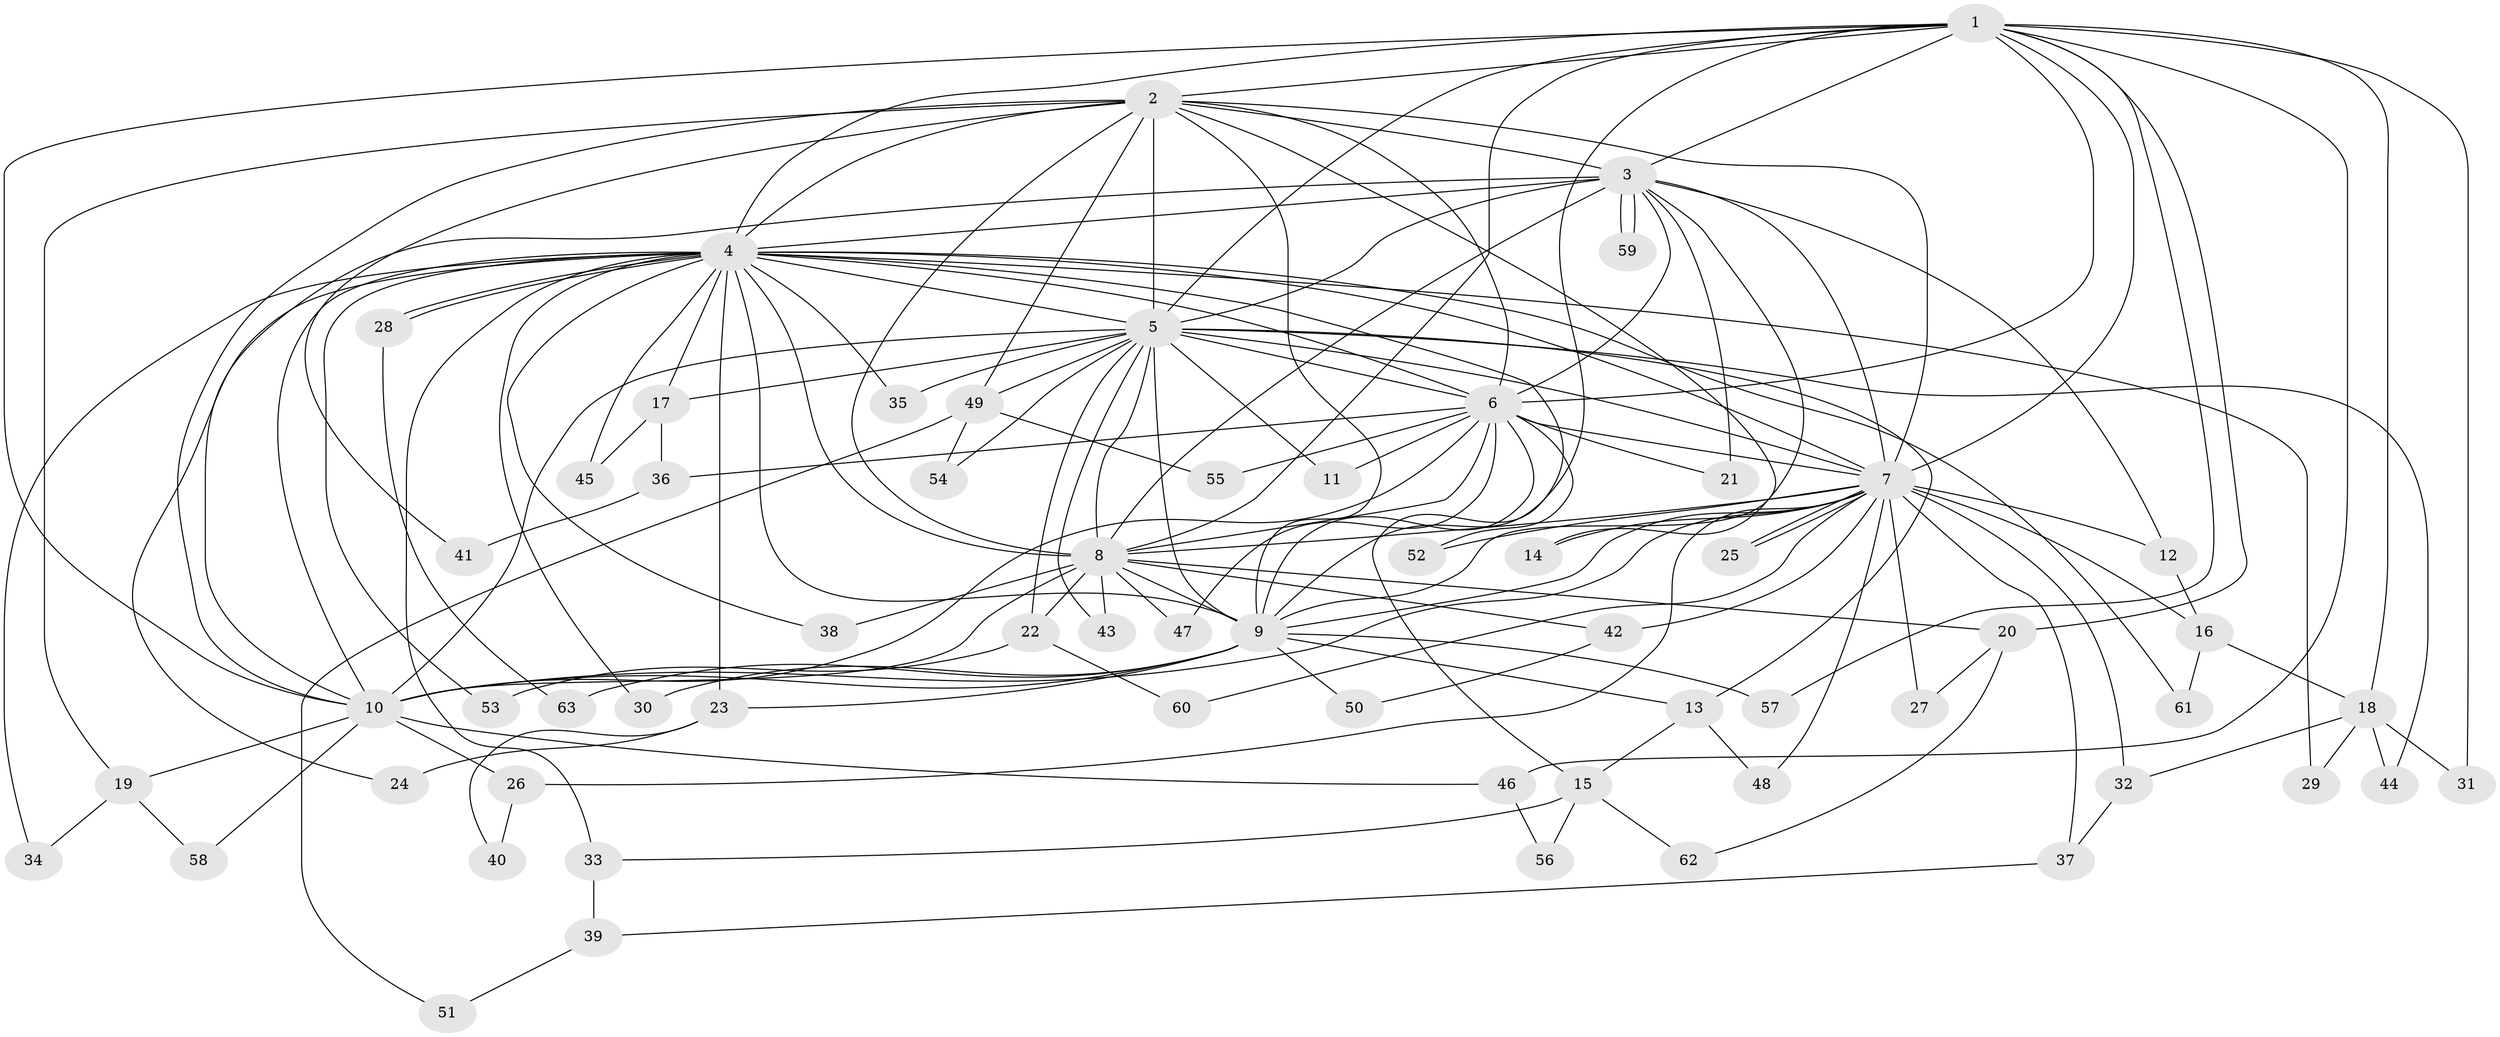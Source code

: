 // Generated by graph-tools (version 1.1) at 2025/25/03/09/25 03:25:41]
// undirected, 63 vertices, 151 edges
graph export_dot {
graph [start="1"]
  node [color=gray90,style=filled];
  1;
  2;
  3;
  4;
  5;
  6;
  7;
  8;
  9;
  10;
  11;
  12;
  13;
  14;
  15;
  16;
  17;
  18;
  19;
  20;
  21;
  22;
  23;
  24;
  25;
  26;
  27;
  28;
  29;
  30;
  31;
  32;
  33;
  34;
  35;
  36;
  37;
  38;
  39;
  40;
  41;
  42;
  43;
  44;
  45;
  46;
  47;
  48;
  49;
  50;
  51;
  52;
  53;
  54;
  55;
  56;
  57;
  58;
  59;
  60;
  61;
  62;
  63;
  1 -- 2;
  1 -- 3;
  1 -- 4;
  1 -- 5;
  1 -- 6;
  1 -- 7;
  1 -- 8;
  1 -- 9;
  1 -- 10;
  1 -- 18;
  1 -- 20;
  1 -- 31;
  1 -- 46;
  1 -- 57;
  2 -- 3;
  2 -- 4;
  2 -- 5;
  2 -- 6;
  2 -- 7;
  2 -- 8;
  2 -- 9;
  2 -- 10;
  2 -- 14;
  2 -- 19;
  2 -- 41;
  2 -- 49;
  3 -- 4;
  3 -- 5;
  3 -- 6;
  3 -- 7;
  3 -- 8;
  3 -- 9;
  3 -- 10;
  3 -- 12;
  3 -- 21;
  3 -- 59;
  3 -- 59;
  4 -- 5;
  4 -- 6;
  4 -- 7;
  4 -- 8;
  4 -- 9;
  4 -- 10;
  4 -- 15;
  4 -- 17;
  4 -- 23;
  4 -- 24;
  4 -- 28;
  4 -- 28;
  4 -- 29;
  4 -- 30;
  4 -- 33;
  4 -- 34;
  4 -- 35;
  4 -- 38;
  4 -- 45;
  4 -- 53;
  4 -- 61;
  5 -- 6;
  5 -- 7;
  5 -- 8;
  5 -- 9;
  5 -- 10;
  5 -- 11;
  5 -- 13;
  5 -- 17;
  5 -- 22;
  5 -- 35;
  5 -- 43;
  5 -- 44;
  5 -- 49;
  5 -- 54;
  6 -- 7;
  6 -- 8;
  6 -- 9;
  6 -- 10;
  6 -- 11;
  6 -- 21;
  6 -- 36;
  6 -- 47;
  6 -- 52;
  6 -- 55;
  7 -- 8;
  7 -- 9;
  7 -- 10;
  7 -- 12;
  7 -- 14;
  7 -- 16;
  7 -- 25;
  7 -- 25;
  7 -- 26;
  7 -- 27;
  7 -- 32;
  7 -- 37;
  7 -- 42;
  7 -- 48;
  7 -- 52;
  7 -- 60;
  8 -- 9;
  8 -- 10;
  8 -- 20;
  8 -- 22;
  8 -- 38;
  8 -- 42;
  8 -- 43;
  8 -- 47;
  9 -- 10;
  9 -- 13;
  9 -- 23;
  9 -- 30;
  9 -- 50;
  9 -- 57;
  9 -- 63;
  10 -- 19;
  10 -- 26;
  10 -- 46;
  10 -- 58;
  12 -- 16;
  13 -- 15;
  13 -- 48;
  15 -- 33;
  15 -- 56;
  15 -- 62;
  16 -- 18;
  16 -- 61;
  17 -- 36;
  17 -- 45;
  18 -- 29;
  18 -- 31;
  18 -- 32;
  18 -- 44;
  19 -- 34;
  19 -- 58;
  20 -- 27;
  20 -- 62;
  22 -- 53;
  22 -- 60;
  23 -- 24;
  23 -- 40;
  26 -- 40;
  28 -- 63;
  32 -- 37;
  33 -- 39;
  36 -- 41;
  37 -- 39;
  39 -- 51;
  42 -- 50;
  46 -- 56;
  49 -- 51;
  49 -- 54;
  49 -- 55;
}
